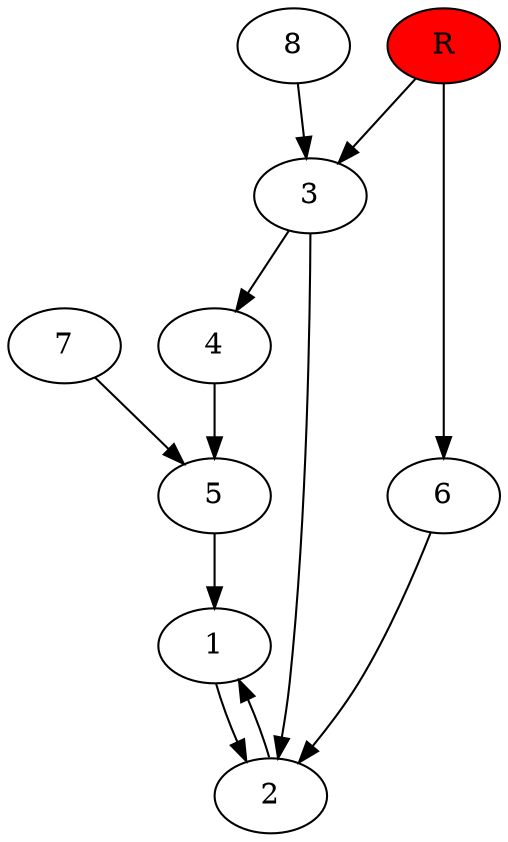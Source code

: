 digraph prb19553 {
	1
	2
	3
	4
	5
	6
	7
	8
	R [fillcolor="#ff0000" style=filled]
	1 -> 2
	2 -> 1
	3 -> 2
	3 -> 4
	4 -> 5
	5 -> 1
	6 -> 2
	7 -> 5
	8 -> 3
	R -> 3
	R -> 6
}
